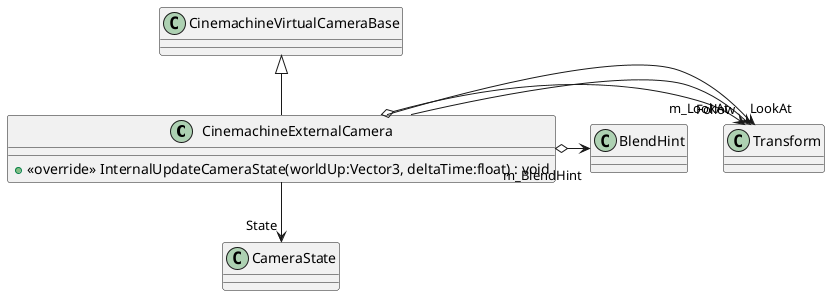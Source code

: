 @startuml
class CinemachineExternalCamera {
    + <<override>> InternalUpdateCameraState(worldUp:Vector3, deltaTime:float) : void
}
CinemachineVirtualCameraBase <|-- CinemachineExternalCamera
CinemachineExternalCamera o-> "m_LookAt" Transform
CinemachineExternalCamera --> "State" CameraState
CinemachineExternalCamera --> "LookAt" Transform
CinemachineExternalCamera --> "Follow" Transform
CinemachineExternalCamera o-> "m_BlendHint" BlendHint
@enduml
